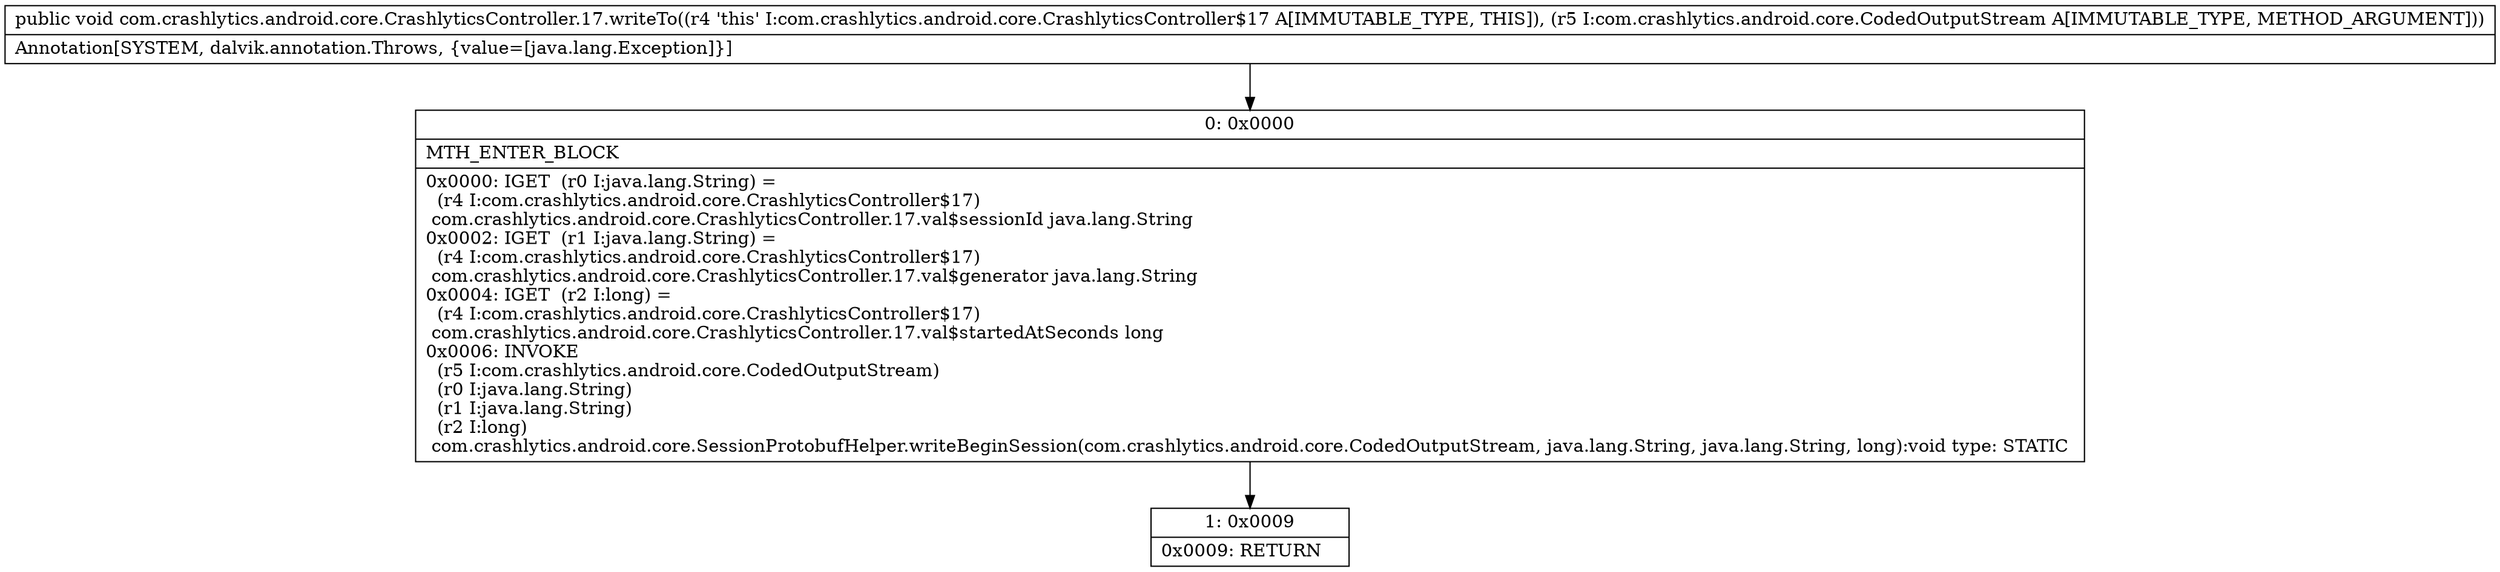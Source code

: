 digraph "CFG forcom.crashlytics.android.core.CrashlyticsController.17.writeTo(Lcom\/crashlytics\/android\/core\/CodedOutputStream;)V" {
Node_0 [shape=record,label="{0\:\ 0x0000|MTH_ENTER_BLOCK\l|0x0000: IGET  (r0 I:java.lang.String) = \l  (r4 I:com.crashlytics.android.core.CrashlyticsController$17)\l com.crashlytics.android.core.CrashlyticsController.17.val$sessionId java.lang.String \l0x0002: IGET  (r1 I:java.lang.String) = \l  (r4 I:com.crashlytics.android.core.CrashlyticsController$17)\l com.crashlytics.android.core.CrashlyticsController.17.val$generator java.lang.String \l0x0004: IGET  (r2 I:long) = \l  (r4 I:com.crashlytics.android.core.CrashlyticsController$17)\l com.crashlytics.android.core.CrashlyticsController.17.val$startedAtSeconds long \l0x0006: INVOKE  \l  (r5 I:com.crashlytics.android.core.CodedOutputStream)\l  (r0 I:java.lang.String)\l  (r1 I:java.lang.String)\l  (r2 I:long)\l com.crashlytics.android.core.SessionProtobufHelper.writeBeginSession(com.crashlytics.android.core.CodedOutputStream, java.lang.String, java.lang.String, long):void type: STATIC \l}"];
Node_1 [shape=record,label="{1\:\ 0x0009|0x0009: RETURN   \l}"];
MethodNode[shape=record,label="{public void com.crashlytics.android.core.CrashlyticsController.17.writeTo((r4 'this' I:com.crashlytics.android.core.CrashlyticsController$17 A[IMMUTABLE_TYPE, THIS]), (r5 I:com.crashlytics.android.core.CodedOutputStream A[IMMUTABLE_TYPE, METHOD_ARGUMENT]))  | Annotation[SYSTEM, dalvik.annotation.Throws, \{value=[java.lang.Exception]\}]\l}"];
MethodNode -> Node_0;
Node_0 -> Node_1;
}

